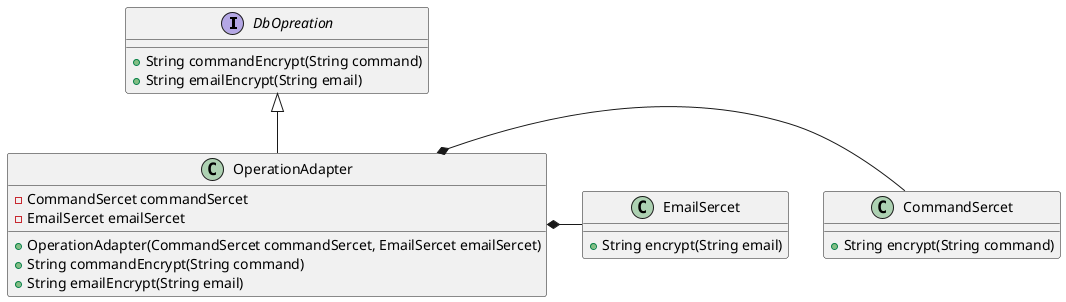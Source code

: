 @startuml


interface DbOpreation

DbOpreation <|-- OperationAdapter

interface DbOpreation {
+String commandEncrypt(String command)
+String emailEncrypt(String email)
}

class OperationAdapter {
-CommandSercet commandSercet
-EmailSercet emailSercet
+OperationAdapter(CommandSercet commandSercet, EmailSercet emailSercet)
+String commandEncrypt(String command)
+String emailEncrypt(String email)
}

OperationAdapter *- CommandSercet
OperationAdapter *- EmailSercet

class CommandSercet {
+String encrypt(String command)
}

class EmailSercet {
+String encrypt(String email)
}

@enduml